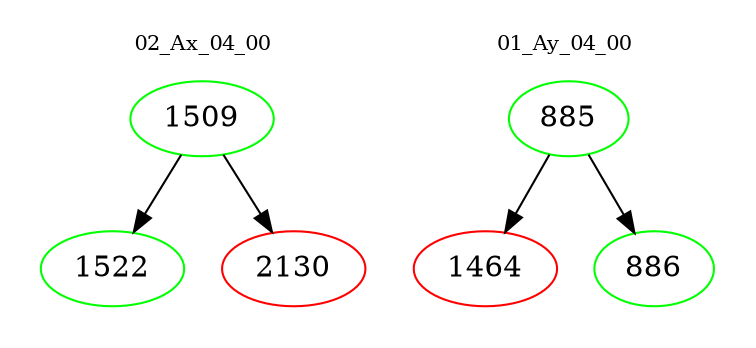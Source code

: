 digraph{
subgraph cluster_0 {
color = white
label = "02_Ax_04_00";
fontsize=10;
T0_1509 [label="1509", color="green"]
T0_1509 -> T0_1522 [color="black"]
T0_1522 [label="1522", color="green"]
T0_1509 -> T0_2130 [color="black"]
T0_2130 [label="2130", color="red"]
}
subgraph cluster_1 {
color = white
label = "01_Ay_04_00";
fontsize=10;
T1_885 [label="885", color="green"]
T1_885 -> T1_1464 [color="black"]
T1_1464 [label="1464", color="red"]
T1_885 -> T1_886 [color="black"]
T1_886 [label="886", color="green"]
}
}

